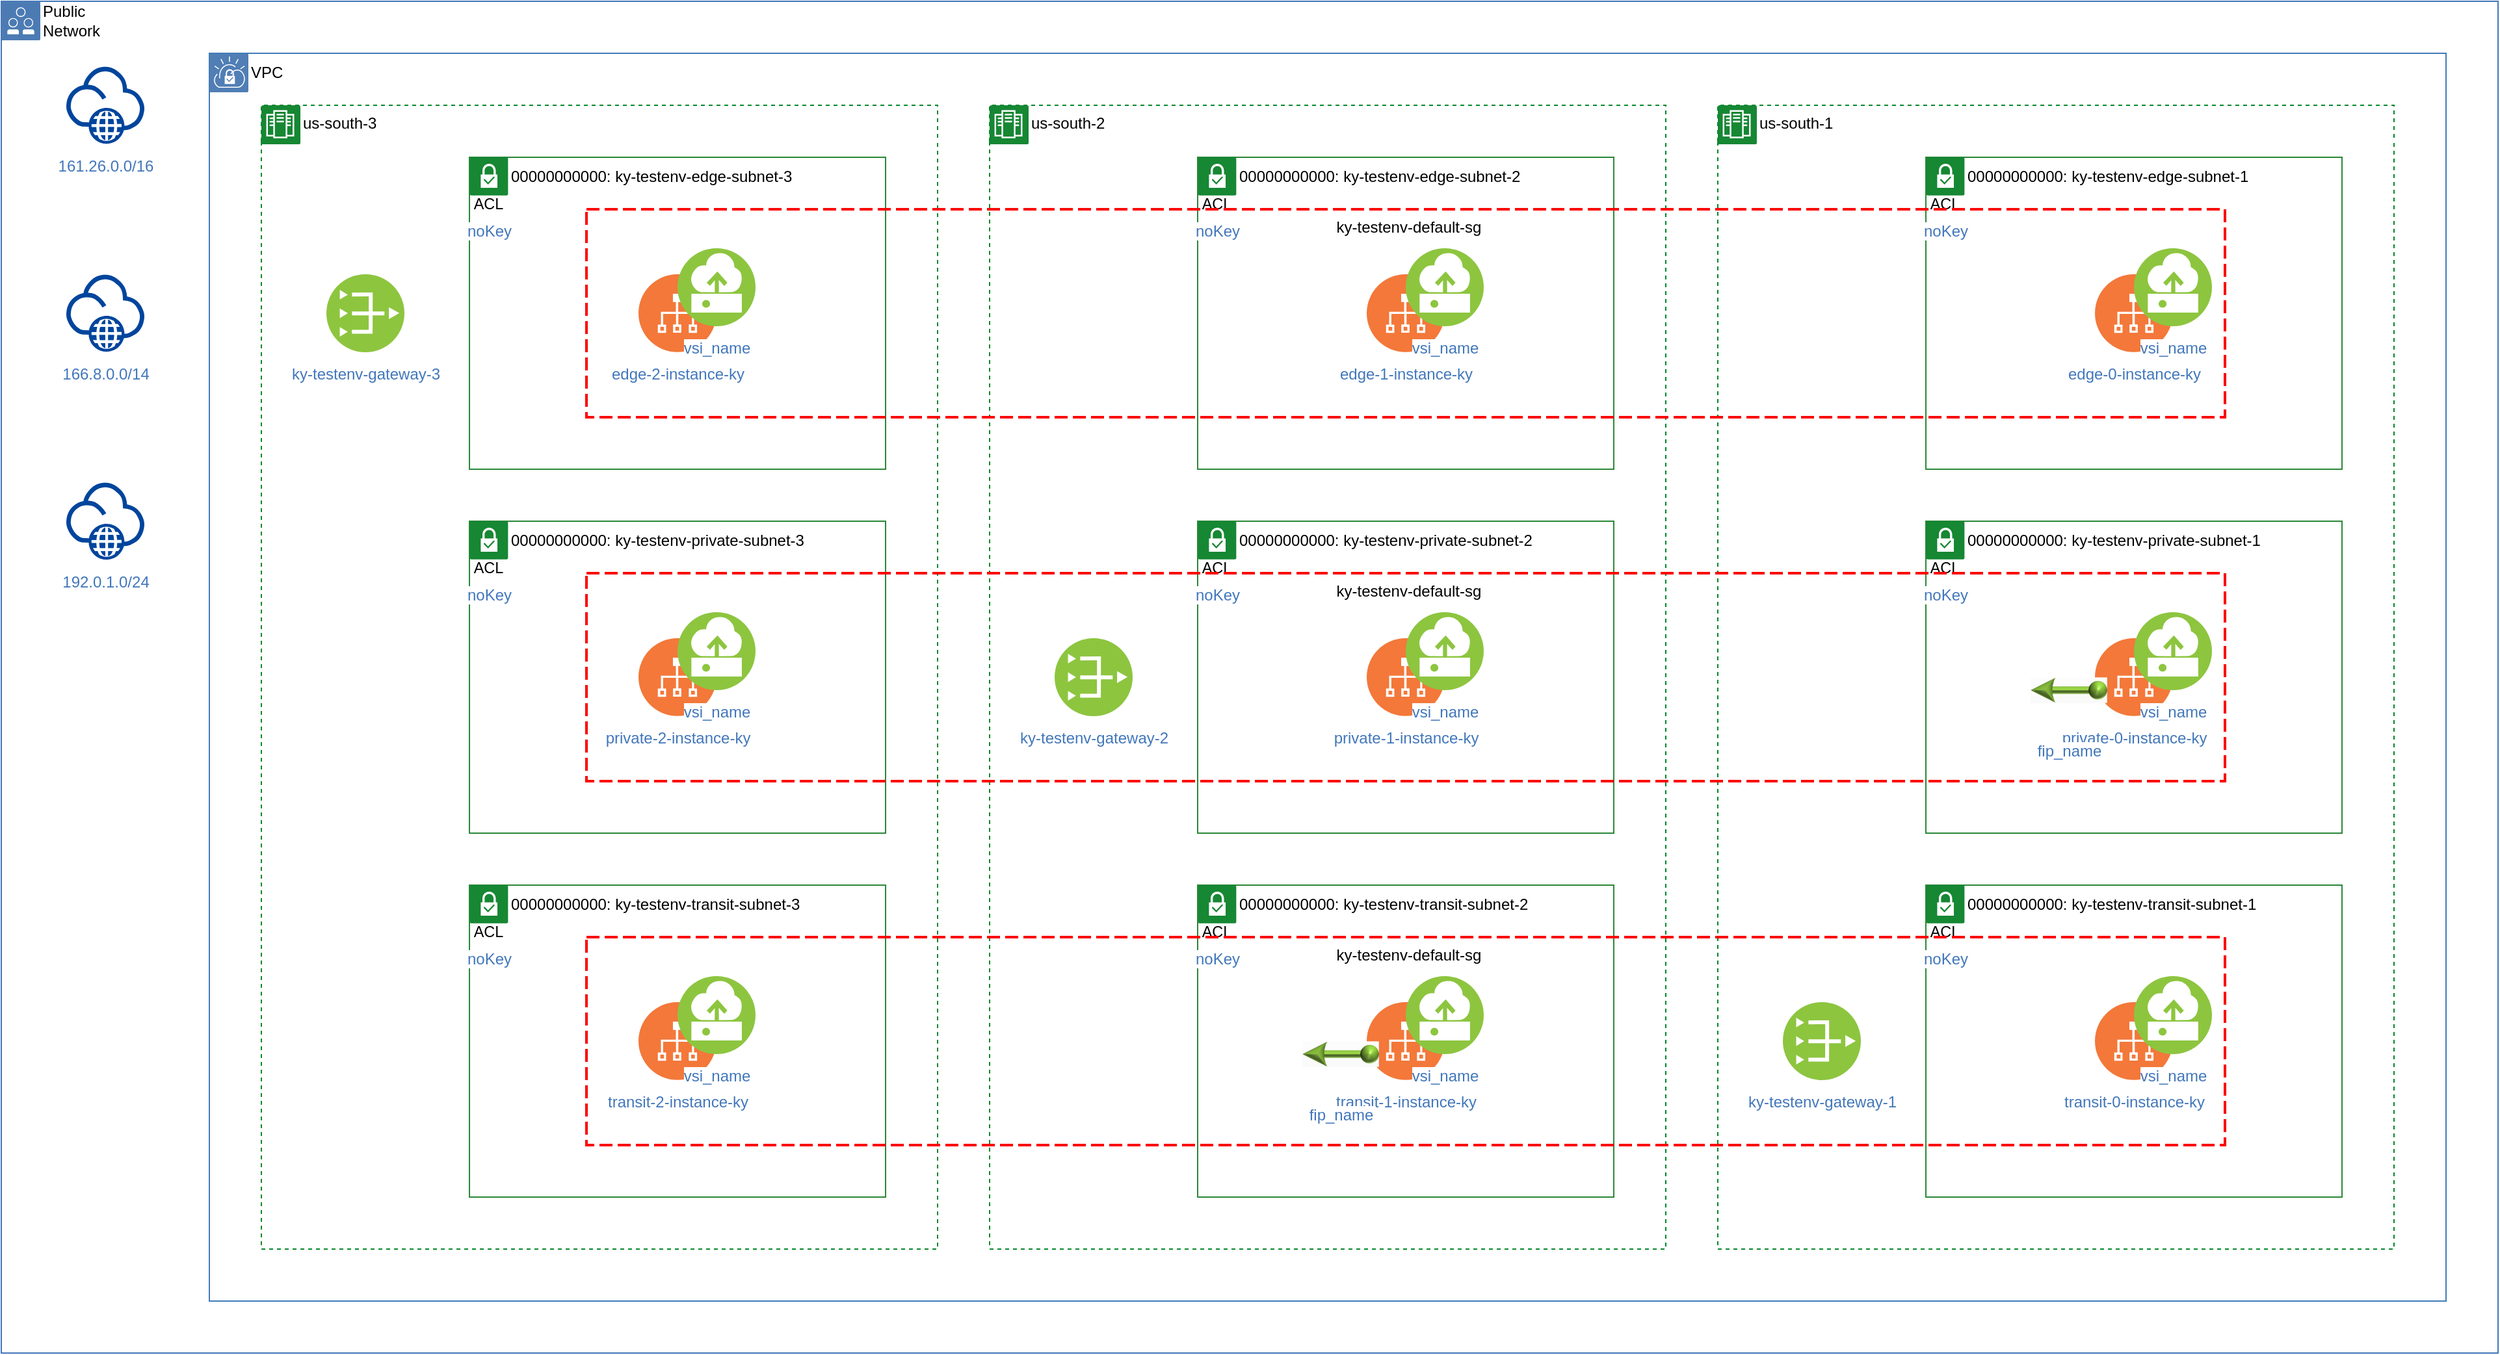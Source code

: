 
<mxfile version="14.7.4" type="embed">
<diagram id="GNU3i8hCxYjH3E0Nk9u4" name="Page-1">
<mxGraphModel dx="1230" dy="659" grid="1" gridSize="10" guides="1" tooltips="1" connect="1" arrows="1" fold="1" page="1" pageScale="1" pageWidth="850" pageHeight="1100" math="0" shadow="0">
<root>
<mxCell id="0"/>
<mxCell id="1" parent="0"/>
    
        <!-- pub -->
        
            <mxCell id="FXCXVvDxTQtwc45PbP1s-896" value="Icons" style="" parent="0"/>
            <mxCell id="FXCXVvDxTQtwc45PbP1s-895" value="" style="swimlane;fontStyle=0;horizontal=1;collapsible=0;startSize=28;swimlaneLine=0;swimlaneFillColor=none;fillColor=none;rounded=0;whiteSpace=wrap;html=1;absoluteArcSize=1;arcSize=0;strokeColor=#4376BB;verticalAlign=top;align=left;spacingLeft=5;dashed=0;strokeWidth=1;container=1;" parent="1" vertex="1">
            <mxGeometry width="1920" height="1040" x="40" y="40" as="geometry"/>
            </mxCell>
            <mxCell id="FXCXVvDxTQtwc45PbP1s-897" value="Public&lt;br&gt;Network" style="aspect=fixed;perimeter=ellipsePerimeter;html=1;align=left;shadow=0;dashed=0;labelBackgroundColor=none;fontSize=12;spacingTop=0;image;image=img/lib/ibm/vpc/PublicTag.svg;part=1;labelPosition=right;verticalLabelPosition=middle;verticalAlign=middle;" parent="FXCXVvDxTQtwc45PbP1s-895" vertex="1">
            <mxGeometry width="30" height="30" as="geometry"/>
            </mxCell>
        

    
        <!-- internet -->
        
            <mxCell id="FXCXVvDxTQtwc45PbP1s-900" value="161.26.0.0/16" style="aspect=fixed;perimeter=ellipsePerimeter;html=1;align=center;shadow=0;dashed=0;fontColor=#4277BB;labelBackgroundColor=#ffffff;fontSize=12;spacingTop=3;image;image=img/lib/ibm/vpc/Internet.svg;" parent="FXCXVvDxTQtwc45PbP1s-895" vertex="1">
            <mxGeometry width="60" height="60" x="50" y="50" as="geometry"/>
            </mxCell>
        

    
        <!-- internet -->
        
            <mxCell id="FXCXVvDxTQtwc45PbP1s-905" value="166.8.0.0/14" style="aspect=fixed;perimeter=ellipsePerimeter;html=1;align=center;shadow=0;dashed=0;fontColor=#4277BB;labelBackgroundColor=#ffffff;fontSize=12;spacingTop=3;image;image=img/lib/ibm/vpc/Internet.svg;" parent="FXCXVvDxTQtwc45PbP1s-895" vertex="1">
            <mxGeometry width="60" height="60" x="50" y="210" as="geometry"/>
            </mxCell>
        

    
        <!-- internet -->
        
            <mxCell id="FXCXVvDxTQtwc45PbP1s-910" value="192.0.1.0/24" style="aspect=fixed;perimeter=ellipsePerimeter;html=1;align=center;shadow=0;dashed=0;fontColor=#4277BB;labelBackgroundColor=#ffffff;fontSize=12;spacingTop=3;image;image=img/lib/ibm/vpc/Internet.svg;" parent="FXCXVvDxTQtwc45PbP1s-895" vertex="1">
            <mxGeometry width="60" height="60" x="50" y="370" as="geometry"/>
            </mxCell>
        

    
        <!-- vpc -->
        
            <mxCell id="FXCXVvDxTQtwc45PbP1s-1230" value="VPC" style="swimlane;fontStyle=0;horizontal=1;collapsible=0;startSize=28;swimlaneLine=0;swimlaneFillColor=none;fillColor=none;rounded=0;whiteSpace=wrap;html=1;absoluteArcSize=1;arcSize=12;strokeColor=#417CB9;verticalAlign=top;align=left;spacingLeft=30;spacingTop=1;dashed=0;strokeWidth=1;" parent="FXCXVvDxTQtwc45PbP1s-895" vertex="1">
            <mxGeometry width="1720" height="960" x="160" y="40" as="geometry"/>
            </mxCell>
            <mxCell id="FXCXVvDxTQtwc45PbP1s-1231" value="" style="aspect=fixed;perimeter=ellipsePerimeter;html=1;align=center;shadow=0;dashed=0;fontColor=#4277BB;labelBackgroundColor=#ffffff;fontSize=12;spacingTop=3;image;image=img/lib/ibm/vpc/VPCTag.svg;part=1;" parent="FXCXVvDxTQtwc45PbP1s-1230" vertex="1">
            <mxGeometry width="30" height="30" as="geometry"/>
            </mxCell>
        

    
        <!-- zone -->
        
            <mxCell id="FXCXVvDxTQtwc45PbP1s-1235" value="us-south-3" style="swimlane;fontStyle=0;horizontal=1;collapsible=0;startSize=28;swimlaneLine=0;swimlaneFillColor=none;fillColor=none;rounded=0;whiteSpace=wrap;html=1;absoluteArcSize=1;arcSize=0;strokeColor=#00882B;verticalAlign=top;align=left;spacingLeft=30;dashed=1;strokeWidth=1;container=1;" parent="FXCXVvDxTQtwc45PbP1s-1230" vertex="1">
            <mxGeometry width="520" height="880" x="40" y="40" as="geometry"/>
            </mxCell>
            <mxCell id="FXCXVvDxTQtwc45PbP1s-1236" value="" style="aspect=fixed;perimeter=ellipsePerimeter;html=1;align=center;shadow=0;dashed=0;fontColor=#4277BB;labelBackgroundColor=#ffffff;fontSize=12;spacingTop=3;image;image=img/lib/ibm/vpc/ZoneTag.svg;part=1;" parent="FXCXVvDxTQtwc45PbP1s-1235" vertex="1">
            <mxGeometry width="30" height="30" as="geometry"/>
            </mxCell>
        

    
        <!-- subnet -->
        
            <mxCell id="FXCXVvDxTQtwc45PbP1s-1240" value="00000000000: ky-testenv-transit-subnet-3" style="swimlane;fontStyle=0;horizontal=1;collapsible=0;startSize=28;swimlaneLine=0;swimlaneFillColor=none;fillColor=none;rounded=0;whiteSpace=wrap;html=1;absoluteArcSize=1;arcSize=12;strokeColor=#2A8838;verticalAlign=top;align=left;spacingLeft=30;spacingTop=1;dashed=0;strokeWidth=1;" parent="FXCXVvDxTQtwc45PbP1s-1235" vertex="1">
            <mxGeometry width="320" height="240" x="160" y="600" as="geometry"/>
            </mxCell>
            <mxCell id="FXCXVvDxTQtwc45PbP1s-1241" value="noKey" style="aspect=fixed;perimeter=ellipsePerimeter;html=1;align=center;shadow=0;dashed=0;fontColor=#4277BB;labelBackgroundColor=#ffffff;fontSize=12;spacingTop=3;image;image=img/lib/ibm/vpc/SubnetTag.svg;part=1;" parent="FXCXVvDxTQtwc45PbP1s-1240" vertex="1">
            <mxGeometry width="30" height="40" as="geometry"/>
            </mxCell>
        

    
        <!-- ni -->
        
            <mxCell id="FXCXVvDxTQtwc45PbP1s-1245" value="transit-2-instance-ky" style="aspect=fixed;perimeter=ellipsePerimeter;html=1;align=center;shadow=0;dashed=0;fontColor=#4277BB;labelBackgroundColor=#ffffff;fontSize=12;spacingTop=3;image;image=img/lib/ibm/devops/release_management.svg;" parent="FXCXVvDxTQtwc45PbP1s-1240" vertex="1">
            <mxGeometry width="60" height="60" x="130" y="90" as="geometry"/>
            </mxCell>
            
                <mxCell id="FXCXVvDxTQtwc45PbP1s-1246" value="vsi_name" style="aspect=fixed;perimeter=ellipsePerimeter;html=1;align=center;shadow=0;dashed=0;fontColor=#4277BB;labelBackgroundColor=#ffffff;fontSize=12;spacingTop=3;image;image=img/lib/ibm/vpc/Instance.svg;" parent="FXCXVvDxTQtwc45PbP1s-1245" vertex="1">
                <mxGeometry x="30" y="-20" width="60" height="60" as="geometry"/>
                </mxCell>
            
            
        

    
        <!-- subnet -->
        
            <mxCell id="FXCXVvDxTQtwc45PbP1s-1250" value="00000000000: ky-testenv-edge-subnet-3" style="swimlane;fontStyle=0;horizontal=1;collapsible=0;startSize=28;swimlaneLine=0;swimlaneFillColor=none;fillColor=none;rounded=0;whiteSpace=wrap;html=1;absoluteArcSize=1;arcSize=12;strokeColor=#2A8838;verticalAlign=top;align=left;spacingLeft=30;spacingTop=1;dashed=0;strokeWidth=1;" parent="FXCXVvDxTQtwc45PbP1s-1235" vertex="1">
            <mxGeometry width="320" height="240" x="160" y="40" as="geometry"/>
            </mxCell>
            <mxCell id="FXCXVvDxTQtwc45PbP1s-1251" value="noKey" style="aspect=fixed;perimeter=ellipsePerimeter;html=1;align=center;shadow=0;dashed=0;fontColor=#4277BB;labelBackgroundColor=#ffffff;fontSize=12;spacingTop=3;image;image=img/lib/ibm/vpc/SubnetTag.svg;part=1;" parent="FXCXVvDxTQtwc45PbP1s-1250" vertex="1">
            <mxGeometry width="30" height="40" as="geometry"/>
            </mxCell>
        

    
        <!-- ni -->
        
            <mxCell id="FXCXVvDxTQtwc45PbP1s-1255" value="edge-2-instance-ky" style="aspect=fixed;perimeter=ellipsePerimeter;html=1;align=center;shadow=0;dashed=0;fontColor=#4277BB;labelBackgroundColor=#ffffff;fontSize=12;spacingTop=3;image;image=img/lib/ibm/devops/release_management.svg;" parent="FXCXVvDxTQtwc45PbP1s-1250" vertex="1">
            <mxGeometry width="60" height="60" x="130" y="90" as="geometry"/>
            </mxCell>
            
                <mxCell id="FXCXVvDxTQtwc45PbP1s-1256" value="vsi_name" style="aspect=fixed;perimeter=ellipsePerimeter;html=1;align=center;shadow=0;dashed=0;fontColor=#4277BB;labelBackgroundColor=#ffffff;fontSize=12;spacingTop=3;image;image=img/lib/ibm/vpc/Instance.svg;" parent="FXCXVvDxTQtwc45PbP1s-1255" vertex="1">
                <mxGeometry x="30" y="-20" width="60" height="60" as="geometry"/>
                </mxCell>
            
            
        

    
        <!-- subnet -->
        
            <mxCell id="FXCXVvDxTQtwc45PbP1s-1260" value="00000000000: ky-testenv-private-subnet-3" style="swimlane;fontStyle=0;horizontal=1;collapsible=0;startSize=28;swimlaneLine=0;swimlaneFillColor=none;fillColor=none;rounded=0;whiteSpace=wrap;html=1;absoluteArcSize=1;arcSize=12;strokeColor=#2A8838;verticalAlign=top;align=left;spacingLeft=30;spacingTop=1;dashed=0;strokeWidth=1;" parent="FXCXVvDxTQtwc45PbP1s-1235" vertex="1">
            <mxGeometry width="320" height="240" x="160" y="320" as="geometry"/>
            </mxCell>
            <mxCell id="FXCXVvDxTQtwc45PbP1s-1261" value="noKey" style="aspect=fixed;perimeter=ellipsePerimeter;html=1;align=center;shadow=0;dashed=0;fontColor=#4277BB;labelBackgroundColor=#ffffff;fontSize=12;spacingTop=3;image;image=img/lib/ibm/vpc/SubnetTag.svg;part=1;" parent="FXCXVvDxTQtwc45PbP1s-1260" vertex="1">
            <mxGeometry width="30" height="40" as="geometry"/>
            </mxCell>
        

    
        <!-- ni -->
        
            <mxCell id="FXCXVvDxTQtwc45PbP1s-1265" value="private-2-instance-ky" style="aspect=fixed;perimeter=ellipsePerimeter;html=1;align=center;shadow=0;dashed=0;fontColor=#4277BB;labelBackgroundColor=#ffffff;fontSize=12;spacingTop=3;image;image=img/lib/ibm/devops/release_management.svg;" parent="FXCXVvDxTQtwc45PbP1s-1260" vertex="1">
            <mxGeometry width="60" height="60" x="130" y="90" as="geometry"/>
            </mxCell>
            
                <mxCell id="FXCXVvDxTQtwc45PbP1s-1266" value="vsi_name" style="aspect=fixed;perimeter=ellipsePerimeter;html=1;align=center;shadow=0;dashed=0;fontColor=#4277BB;labelBackgroundColor=#ffffff;fontSize=12;spacingTop=3;image;image=img/lib/ibm/vpc/Instance.svg;" parent="FXCXVvDxTQtwc45PbP1s-1265" vertex="1">
                <mxGeometry x="30" y="-20" width="60" height="60" as="geometry"/>
                </mxCell>
            
            
        

    
        <!-- gateway -->
        
            <mxCell id="FXCXVvDxTQtwc45PbP1s-1270" value="ky-testenv-gateway-3" style="aspect=fixed;perimeter=ellipsePerimeter;html=1;align=center;shadow=0;dashed=0;fontColor=#4277BB;labelBackgroundColor=#ffffff;fontSize=12;spacingTop=3;image;image=img/lib/ibm/vpc/PublicGateway.svg;" parent="FXCXVvDxTQtwc45PbP1s-1235" vertex="1">
            <mxGeometry width="60" height="60" x="50" y="130" as="geometry"/>
            </mxCell>
        

    
        <!-- zone -->
        
            <mxCell id="FXCXVvDxTQtwc45PbP1s-1275" value="us-south-2" style="swimlane;fontStyle=0;horizontal=1;collapsible=0;startSize=28;swimlaneLine=0;swimlaneFillColor=none;fillColor=none;rounded=0;whiteSpace=wrap;html=1;absoluteArcSize=1;arcSize=0;strokeColor=#00882B;verticalAlign=top;align=left;spacingLeft=30;dashed=1;strokeWidth=1;container=1;" parent="FXCXVvDxTQtwc45PbP1s-1230" vertex="1">
            <mxGeometry width="520" height="880" x="600" y="40" as="geometry"/>
            </mxCell>
            <mxCell id="FXCXVvDxTQtwc45PbP1s-1276" value="" style="aspect=fixed;perimeter=ellipsePerimeter;html=1;align=center;shadow=0;dashed=0;fontColor=#4277BB;labelBackgroundColor=#ffffff;fontSize=12;spacingTop=3;image;image=img/lib/ibm/vpc/ZoneTag.svg;part=1;" parent="FXCXVvDxTQtwc45PbP1s-1275" vertex="1">
            <mxGeometry width="30" height="30" as="geometry"/>
            </mxCell>
        

    
        <!-- subnet -->
        
            <mxCell id="FXCXVvDxTQtwc45PbP1s-1280" value="00000000000: ky-testenv-transit-subnet-2" style="swimlane;fontStyle=0;horizontal=1;collapsible=0;startSize=28;swimlaneLine=0;swimlaneFillColor=none;fillColor=none;rounded=0;whiteSpace=wrap;html=1;absoluteArcSize=1;arcSize=12;strokeColor=#2A8838;verticalAlign=top;align=left;spacingLeft=30;spacingTop=1;dashed=0;strokeWidth=1;" parent="FXCXVvDxTQtwc45PbP1s-1275" vertex="1">
            <mxGeometry width="320" height="240" x="160" y="600" as="geometry"/>
            </mxCell>
            <mxCell id="FXCXVvDxTQtwc45PbP1s-1281" value="noKey" style="aspect=fixed;perimeter=ellipsePerimeter;html=1;align=center;shadow=0;dashed=0;fontColor=#4277BB;labelBackgroundColor=#ffffff;fontSize=12;spacingTop=3;image;image=img/lib/ibm/vpc/SubnetTag.svg;part=1;" parent="FXCXVvDxTQtwc45PbP1s-1280" vertex="1">
            <mxGeometry width="30" height="40" as="geometry"/>
            </mxCell>
        

    
        <!-- ni -->
        
            <mxCell id="FXCXVvDxTQtwc45PbP1s-1285" value="transit-1-instance-ky" style="aspect=fixed;perimeter=ellipsePerimeter;html=1;align=center;shadow=0;dashed=0;fontColor=#4277BB;labelBackgroundColor=#ffffff;fontSize=12;spacingTop=3;image;image=img/lib/ibm/devops/release_management.svg;" parent="FXCXVvDxTQtwc45PbP1s-1280" vertex="1">
            <mxGeometry width="60" height="60" x="130" y="90" as="geometry"/>
            </mxCell>
            
                <mxCell id="FXCXVvDxTQtwc45PbP1s-1286" value="vsi_name" style="aspect=fixed;perimeter=ellipsePerimeter;html=1;align=center;shadow=0;dashed=0;fontColor=#4277BB;labelBackgroundColor=#ffffff;fontSize=12;spacingTop=3;image;image=img/lib/ibm/vpc/Instance.svg;" parent="FXCXVvDxTQtwc45PbP1s-1285" vertex="1">
                <mxGeometry x="30" y="-20" width="60" height="60" as="geometry"/>
                </mxCell>
            
            
                <mxCell id="FXCXVvDxTQtwc45PbP1s-1287" value="fip_name" style="aspect=fixed;perimeter=ellipsePerimeter;html=1;align=center;shadow=0;dashed=0;fontColor=#4277BB;labelBackgroundColor=#ffffff;fontSize=12;spacingTop=3;image;image=img/lib/ibm/vpc/FloatingIP.svg;flipH=1;" parent="FXCXVvDxTQtwc45PbP1s-1285" vertex="1">
                <mxGeometry x="-50" y="10" width="60" height="60" as="geometry"/>
                </mxCell>
            
        

    
        <!-- subnet -->
        
            <mxCell id="FXCXVvDxTQtwc45PbP1s-1290" value="00000000000: ky-testenv-edge-subnet-2" style="swimlane;fontStyle=0;horizontal=1;collapsible=0;startSize=28;swimlaneLine=0;swimlaneFillColor=none;fillColor=none;rounded=0;whiteSpace=wrap;html=1;absoluteArcSize=1;arcSize=12;strokeColor=#2A8838;verticalAlign=top;align=left;spacingLeft=30;spacingTop=1;dashed=0;strokeWidth=1;" parent="FXCXVvDxTQtwc45PbP1s-1275" vertex="1">
            <mxGeometry width="320" height="240" x="160" y="40" as="geometry"/>
            </mxCell>
            <mxCell id="FXCXVvDxTQtwc45PbP1s-1291" value="noKey" style="aspect=fixed;perimeter=ellipsePerimeter;html=1;align=center;shadow=0;dashed=0;fontColor=#4277BB;labelBackgroundColor=#ffffff;fontSize=12;spacingTop=3;image;image=img/lib/ibm/vpc/SubnetTag.svg;part=1;" parent="FXCXVvDxTQtwc45PbP1s-1290" vertex="1">
            <mxGeometry width="30" height="40" as="geometry"/>
            </mxCell>
        

    
        <!-- ni -->
        
            <mxCell id="FXCXVvDxTQtwc45PbP1s-1295" value="edge-1-instance-ky" style="aspect=fixed;perimeter=ellipsePerimeter;html=1;align=center;shadow=0;dashed=0;fontColor=#4277BB;labelBackgroundColor=#ffffff;fontSize=12;spacingTop=3;image;image=img/lib/ibm/devops/release_management.svg;" parent="FXCXVvDxTQtwc45PbP1s-1290" vertex="1">
            <mxGeometry width="60" height="60" x="130" y="90" as="geometry"/>
            </mxCell>
            
                <mxCell id="FXCXVvDxTQtwc45PbP1s-1296" value="vsi_name" style="aspect=fixed;perimeter=ellipsePerimeter;html=1;align=center;shadow=0;dashed=0;fontColor=#4277BB;labelBackgroundColor=#ffffff;fontSize=12;spacingTop=3;image;image=img/lib/ibm/vpc/Instance.svg;" parent="FXCXVvDxTQtwc45PbP1s-1295" vertex="1">
                <mxGeometry x="30" y="-20" width="60" height="60" as="geometry"/>
                </mxCell>
            
            
        

    
        <!-- subnet -->
        
            <mxCell id="FXCXVvDxTQtwc45PbP1s-1300" value="00000000000: ky-testenv-private-subnet-2" style="swimlane;fontStyle=0;horizontal=1;collapsible=0;startSize=28;swimlaneLine=0;swimlaneFillColor=none;fillColor=none;rounded=0;whiteSpace=wrap;html=1;absoluteArcSize=1;arcSize=12;strokeColor=#2A8838;verticalAlign=top;align=left;spacingLeft=30;spacingTop=1;dashed=0;strokeWidth=1;" parent="FXCXVvDxTQtwc45PbP1s-1275" vertex="1">
            <mxGeometry width="320" height="240" x="160" y="320" as="geometry"/>
            </mxCell>
            <mxCell id="FXCXVvDxTQtwc45PbP1s-1301" value="noKey" style="aspect=fixed;perimeter=ellipsePerimeter;html=1;align=center;shadow=0;dashed=0;fontColor=#4277BB;labelBackgroundColor=#ffffff;fontSize=12;spacingTop=3;image;image=img/lib/ibm/vpc/SubnetTag.svg;part=1;" parent="FXCXVvDxTQtwc45PbP1s-1300" vertex="1">
            <mxGeometry width="30" height="40" as="geometry"/>
            </mxCell>
        

    
        <!-- ni -->
        
            <mxCell id="FXCXVvDxTQtwc45PbP1s-1305" value="private-1-instance-ky" style="aspect=fixed;perimeter=ellipsePerimeter;html=1;align=center;shadow=0;dashed=0;fontColor=#4277BB;labelBackgroundColor=#ffffff;fontSize=12;spacingTop=3;image;image=img/lib/ibm/devops/release_management.svg;" parent="FXCXVvDxTQtwc45PbP1s-1300" vertex="1">
            <mxGeometry width="60" height="60" x="130" y="90" as="geometry"/>
            </mxCell>
            
                <mxCell id="FXCXVvDxTQtwc45PbP1s-1306" value="vsi_name" style="aspect=fixed;perimeter=ellipsePerimeter;html=1;align=center;shadow=0;dashed=0;fontColor=#4277BB;labelBackgroundColor=#ffffff;fontSize=12;spacingTop=3;image;image=img/lib/ibm/vpc/Instance.svg;" parent="FXCXVvDxTQtwc45PbP1s-1305" vertex="1">
                <mxGeometry x="30" y="-20" width="60" height="60" as="geometry"/>
                </mxCell>
            
            
        

    
        <!-- gateway -->
        
            <mxCell id="FXCXVvDxTQtwc45PbP1s-1310" value="ky-testenv-gateway-2" style="aspect=fixed;perimeter=ellipsePerimeter;html=1;align=center;shadow=0;dashed=0;fontColor=#4277BB;labelBackgroundColor=#ffffff;fontSize=12;spacingTop=3;image;image=img/lib/ibm/vpc/PublicGateway.svg;" parent="FXCXVvDxTQtwc45PbP1s-1275" vertex="1">
            <mxGeometry width="60" height="60" x="50" y="410" as="geometry"/>
            </mxCell>
        

    
        <!-- zone -->
        
            <mxCell id="FXCXVvDxTQtwc45PbP1s-1315" value="us-south-1" style="swimlane;fontStyle=0;horizontal=1;collapsible=0;startSize=28;swimlaneLine=0;swimlaneFillColor=none;fillColor=none;rounded=0;whiteSpace=wrap;html=1;absoluteArcSize=1;arcSize=0;strokeColor=#00882B;verticalAlign=top;align=left;spacingLeft=30;dashed=1;strokeWidth=1;container=1;" parent="FXCXVvDxTQtwc45PbP1s-1230" vertex="1">
            <mxGeometry width="520" height="880" x="1160" y="40" as="geometry"/>
            </mxCell>
            <mxCell id="FXCXVvDxTQtwc45PbP1s-1316" value="" style="aspect=fixed;perimeter=ellipsePerimeter;html=1;align=center;shadow=0;dashed=0;fontColor=#4277BB;labelBackgroundColor=#ffffff;fontSize=12;spacingTop=3;image;image=img/lib/ibm/vpc/ZoneTag.svg;part=1;" parent="FXCXVvDxTQtwc45PbP1s-1315" vertex="1">
            <mxGeometry width="30" height="30" as="geometry"/>
            </mxCell>
        

    
        <!-- subnet -->
        
            <mxCell id="FXCXVvDxTQtwc45PbP1s-1320" value="00000000000: ky-testenv-private-subnet-1" style="swimlane;fontStyle=0;horizontal=1;collapsible=0;startSize=28;swimlaneLine=0;swimlaneFillColor=none;fillColor=none;rounded=0;whiteSpace=wrap;html=1;absoluteArcSize=1;arcSize=12;strokeColor=#2A8838;verticalAlign=top;align=left;spacingLeft=30;spacingTop=1;dashed=0;strokeWidth=1;" parent="FXCXVvDxTQtwc45PbP1s-1315" vertex="1">
            <mxGeometry width="320" height="240" x="160" y="320" as="geometry"/>
            </mxCell>
            <mxCell id="FXCXVvDxTQtwc45PbP1s-1321" value="noKey" style="aspect=fixed;perimeter=ellipsePerimeter;html=1;align=center;shadow=0;dashed=0;fontColor=#4277BB;labelBackgroundColor=#ffffff;fontSize=12;spacingTop=3;image;image=img/lib/ibm/vpc/SubnetTag.svg;part=1;" parent="FXCXVvDxTQtwc45PbP1s-1320" vertex="1">
            <mxGeometry width="30" height="40" as="geometry"/>
            </mxCell>
        

    
        <!-- ni -->
        
            <mxCell id="FXCXVvDxTQtwc45PbP1s-1325" value="private-0-instance-ky" style="aspect=fixed;perimeter=ellipsePerimeter;html=1;align=center;shadow=0;dashed=0;fontColor=#4277BB;labelBackgroundColor=#ffffff;fontSize=12;spacingTop=3;image;image=img/lib/ibm/devops/release_management.svg;" parent="FXCXVvDxTQtwc45PbP1s-1320" vertex="1">
            <mxGeometry width="60" height="60" x="130" y="90" as="geometry"/>
            </mxCell>
            
                <mxCell id="FXCXVvDxTQtwc45PbP1s-1326" value="vsi_name" style="aspect=fixed;perimeter=ellipsePerimeter;html=1;align=center;shadow=0;dashed=0;fontColor=#4277BB;labelBackgroundColor=#ffffff;fontSize=12;spacingTop=3;image;image=img/lib/ibm/vpc/Instance.svg;" parent="FXCXVvDxTQtwc45PbP1s-1325" vertex="1">
                <mxGeometry x="30" y="-20" width="60" height="60" as="geometry"/>
                </mxCell>
            
            
                <mxCell id="FXCXVvDxTQtwc45PbP1s-1327" value="fip_name" style="aspect=fixed;perimeter=ellipsePerimeter;html=1;align=center;shadow=0;dashed=0;fontColor=#4277BB;labelBackgroundColor=#ffffff;fontSize=12;spacingTop=3;image;image=img/lib/ibm/vpc/FloatingIP.svg;flipH=1;" parent="FXCXVvDxTQtwc45PbP1s-1325" vertex="1">
                <mxGeometry x="-50" y="10" width="60" height="60" as="geometry"/>
                </mxCell>
            
        

    
        <!-- subnet -->
        
            <mxCell id="FXCXVvDxTQtwc45PbP1s-1330" value="00000000000: ky-testenv-edge-subnet-1" style="swimlane;fontStyle=0;horizontal=1;collapsible=0;startSize=28;swimlaneLine=0;swimlaneFillColor=none;fillColor=none;rounded=0;whiteSpace=wrap;html=1;absoluteArcSize=1;arcSize=12;strokeColor=#2A8838;verticalAlign=top;align=left;spacingLeft=30;spacingTop=1;dashed=0;strokeWidth=1;" parent="FXCXVvDxTQtwc45PbP1s-1315" vertex="1">
            <mxGeometry width="320" height="240" x="160" y="40" as="geometry"/>
            </mxCell>
            <mxCell id="FXCXVvDxTQtwc45PbP1s-1331" value="noKey" style="aspect=fixed;perimeter=ellipsePerimeter;html=1;align=center;shadow=0;dashed=0;fontColor=#4277BB;labelBackgroundColor=#ffffff;fontSize=12;spacingTop=3;image;image=img/lib/ibm/vpc/SubnetTag.svg;part=1;" parent="FXCXVvDxTQtwc45PbP1s-1330" vertex="1">
            <mxGeometry width="30" height="40" as="geometry"/>
            </mxCell>
        

    
        <!-- ni -->
        
            <mxCell id="FXCXVvDxTQtwc45PbP1s-1335" value="edge-0-instance-ky" style="aspect=fixed;perimeter=ellipsePerimeter;html=1;align=center;shadow=0;dashed=0;fontColor=#4277BB;labelBackgroundColor=#ffffff;fontSize=12;spacingTop=3;image;image=img/lib/ibm/devops/release_management.svg;" parent="FXCXVvDxTQtwc45PbP1s-1330" vertex="1">
            <mxGeometry width="60" height="60" x="130" y="90" as="geometry"/>
            </mxCell>
            
                <mxCell id="FXCXVvDxTQtwc45PbP1s-1336" value="vsi_name" style="aspect=fixed;perimeter=ellipsePerimeter;html=1;align=center;shadow=0;dashed=0;fontColor=#4277BB;labelBackgroundColor=#ffffff;fontSize=12;spacingTop=3;image;image=img/lib/ibm/vpc/Instance.svg;" parent="FXCXVvDxTQtwc45PbP1s-1335" vertex="1">
                <mxGeometry x="30" y="-20" width="60" height="60" as="geometry"/>
                </mxCell>
            
            
        

    
        <!-- subnet -->
        
            <mxCell id="FXCXVvDxTQtwc45PbP1s-1340" value="00000000000: ky-testenv-transit-subnet-1" style="swimlane;fontStyle=0;horizontal=1;collapsible=0;startSize=28;swimlaneLine=0;swimlaneFillColor=none;fillColor=none;rounded=0;whiteSpace=wrap;html=1;absoluteArcSize=1;arcSize=12;strokeColor=#2A8838;verticalAlign=top;align=left;spacingLeft=30;spacingTop=1;dashed=0;strokeWidth=1;" parent="FXCXVvDxTQtwc45PbP1s-1315" vertex="1">
            <mxGeometry width="320" height="240" x="160" y="600" as="geometry"/>
            </mxCell>
            <mxCell id="FXCXVvDxTQtwc45PbP1s-1341" value="noKey" style="aspect=fixed;perimeter=ellipsePerimeter;html=1;align=center;shadow=0;dashed=0;fontColor=#4277BB;labelBackgroundColor=#ffffff;fontSize=12;spacingTop=3;image;image=img/lib/ibm/vpc/SubnetTag.svg;part=1;" parent="FXCXVvDxTQtwc45PbP1s-1340" vertex="1">
            <mxGeometry width="30" height="40" as="geometry"/>
            </mxCell>
        

    
        <!-- ni -->
        
            <mxCell id="FXCXVvDxTQtwc45PbP1s-1345" value="transit-0-instance-ky" style="aspect=fixed;perimeter=ellipsePerimeter;html=1;align=center;shadow=0;dashed=0;fontColor=#4277BB;labelBackgroundColor=#ffffff;fontSize=12;spacingTop=3;image;image=img/lib/ibm/devops/release_management.svg;" parent="FXCXVvDxTQtwc45PbP1s-1340" vertex="1">
            <mxGeometry width="60" height="60" x="130" y="90" as="geometry"/>
            </mxCell>
            
                <mxCell id="FXCXVvDxTQtwc45PbP1s-1346" value="vsi_name" style="aspect=fixed;perimeter=ellipsePerimeter;html=1;align=center;shadow=0;dashed=0;fontColor=#4277BB;labelBackgroundColor=#ffffff;fontSize=12;spacingTop=3;image;image=img/lib/ibm/vpc/Instance.svg;" parent="FXCXVvDxTQtwc45PbP1s-1345" vertex="1">
                <mxGeometry x="30" y="-20" width="60" height="60" as="geometry"/>
                </mxCell>
            
            
        

    
        <!-- gateway -->
        
            <mxCell id="FXCXVvDxTQtwc45PbP1s-1350" value="ky-testenv-gateway-1" style="aspect=fixed;perimeter=ellipsePerimeter;html=1;align=center;shadow=0;dashed=0;fontColor=#4277BB;labelBackgroundColor=#ffffff;fontSize=12;spacingTop=3;image;image=img/lib/ibm/vpc/PublicGateway.svg;" parent="FXCXVvDxTQtwc45PbP1s-1315" vertex="1">
            <mxGeometry width="60" height="60" x="50" y="690" as="geometry"/>
            </mxCell>
        

    
        <!-- sg -->
        
            <mxCell id="FXCXVvDxTQtwc45PbP1s-1355" value="ky-testenv-default-sg" style="rounded=0;whiteSpace=wrap;html=1;absoluteArcSize=1;arcSize=0;strokeColor=#FD0000;fillColor=none;verticalAlign=top;align=center;spacingLeft=5;dashed=1;dashPattern=5 2;labelPosition=center;verticalLabelPosition=middle;strokeWidth=2;" parent="FXCXVvDxTQtwc45PbP1s-1230" vertex="1">
            <mxGeometry width="1260" height="160" x="290" y="120" as="geometry"/>
            </mxCell>
        

    
        <!-- sg -->
        
            <mxCell id="FXCXVvDxTQtwc45PbP1s-1360" value="ky-testenv-default-sg" style="rounded=0;whiteSpace=wrap;html=1;absoluteArcSize=1;arcSize=0;strokeColor=#FD0000;fillColor=none;verticalAlign=top;align=center;spacingLeft=5;dashed=1;dashPattern=5 2;labelPosition=center;verticalLabelPosition=middle;strokeWidth=2;" parent="FXCXVvDxTQtwc45PbP1s-1230" vertex="1">
            <mxGeometry width="1260" height="160" x="290" y="400" as="geometry"/>
            </mxCell>
        

    
        <!-- sg -->
        
            <mxCell id="FXCXVvDxTQtwc45PbP1s-1365" value="ky-testenv-default-sg" style="rounded=0;whiteSpace=wrap;html=1;absoluteArcSize=1;arcSize=0;strokeColor=#FD0000;fillColor=none;verticalAlign=top;align=center;spacingLeft=5;dashed=1;dashPattern=5 2;labelPosition=center;verticalLabelPosition=middle;strokeWidth=2;" parent="FXCXVvDxTQtwc45PbP1s-1230" vertex="1">
            <mxGeometry width="1260" height="160" x="290" y="680" as="geometry"/>
            </mxCell>
        

    
</root>
</mxGraphModel>
</diagram>
</mxfile>